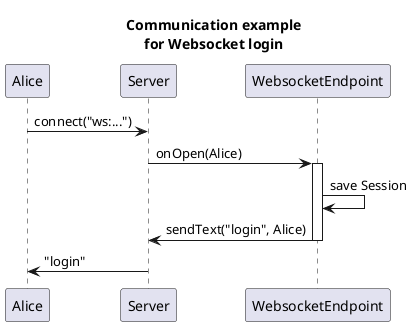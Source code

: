 @startuml
title Communication example\nfor Websocket login
Alice -> Server :connect("ws:...")
Server -> WebsocketEndpoint : onOpen(Alice)
activate WebsocketEndpoint
    WebsocketEndpoint -> WebsocketEndpoint :save Session
    WebsocketEndpoint -> Server : sendText("login", Alice)
deactivate WebsocketEndpoint
Server -> Alice :"login"
@enduml